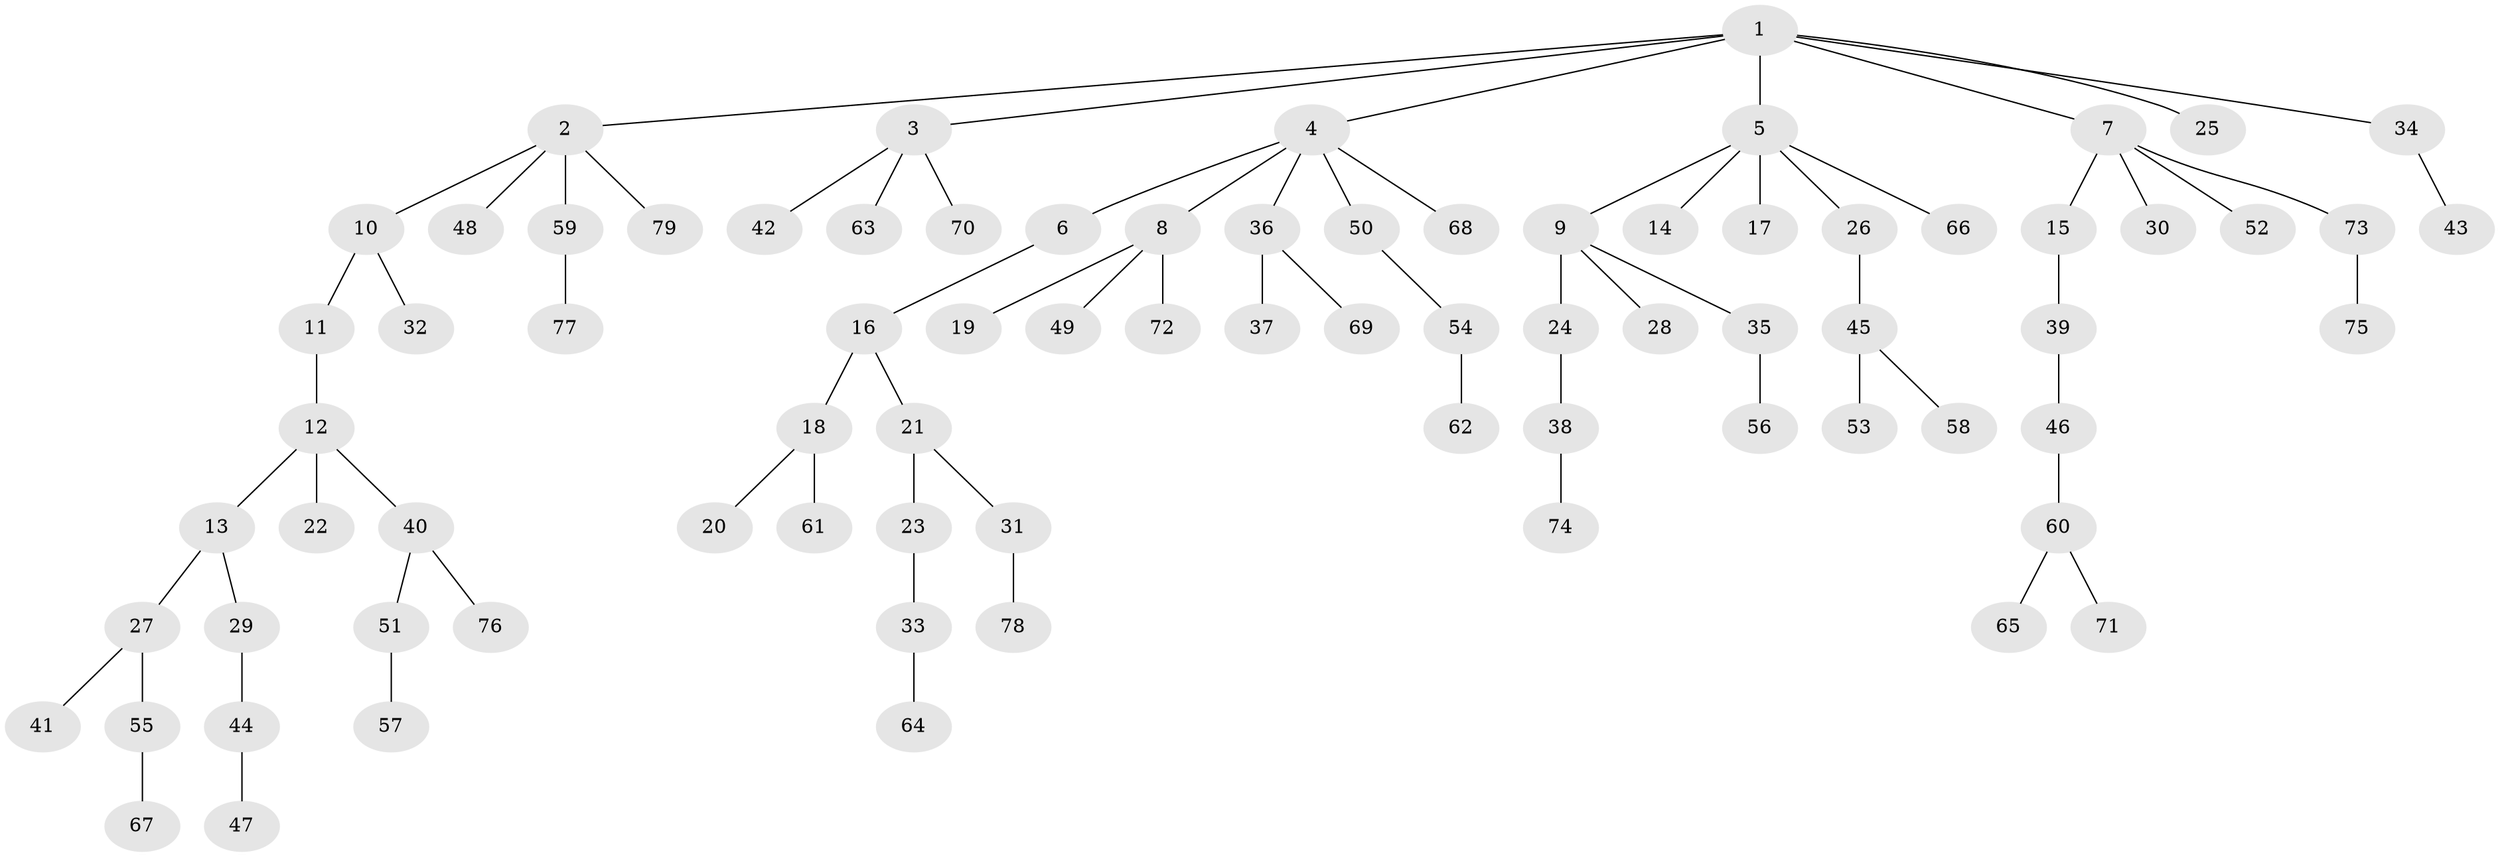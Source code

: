 // coarse degree distribution, {6: 0.017857142857142856, 4: 0.03571428571428571, 3: 0.16071428571428573, 5: 0.03571428571428571, 2: 0.30357142857142855, 1: 0.44642857142857145}
// Generated by graph-tools (version 1.1) at 2025/51/03/04/25 22:51:31]
// undirected, 79 vertices, 78 edges
graph export_dot {
  node [color=gray90,style=filled];
  1;
  2;
  3;
  4;
  5;
  6;
  7;
  8;
  9;
  10;
  11;
  12;
  13;
  14;
  15;
  16;
  17;
  18;
  19;
  20;
  21;
  22;
  23;
  24;
  25;
  26;
  27;
  28;
  29;
  30;
  31;
  32;
  33;
  34;
  35;
  36;
  37;
  38;
  39;
  40;
  41;
  42;
  43;
  44;
  45;
  46;
  47;
  48;
  49;
  50;
  51;
  52;
  53;
  54;
  55;
  56;
  57;
  58;
  59;
  60;
  61;
  62;
  63;
  64;
  65;
  66;
  67;
  68;
  69;
  70;
  71;
  72;
  73;
  74;
  75;
  76;
  77;
  78;
  79;
  1 -- 2;
  1 -- 3;
  1 -- 4;
  1 -- 5;
  1 -- 7;
  1 -- 25;
  1 -- 34;
  2 -- 10;
  2 -- 48;
  2 -- 59;
  2 -- 79;
  3 -- 42;
  3 -- 63;
  3 -- 70;
  4 -- 6;
  4 -- 8;
  4 -- 36;
  4 -- 50;
  4 -- 68;
  5 -- 9;
  5 -- 14;
  5 -- 17;
  5 -- 26;
  5 -- 66;
  6 -- 16;
  7 -- 15;
  7 -- 30;
  7 -- 52;
  7 -- 73;
  8 -- 19;
  8 -- 49;
  8 -- 72;
  9 -- 24;
  9 -- 28;
  9 -- 35;
  10 -- 11;
  10 -- 32;
  11 -- 12;
  12 -- 13;
  12 -- 22;
  12 -- 40;
  13 -- 27;
  13 -- 29;
  15 -- 39;
  16 -- 18;
  16 -- 21;
  18 -- 20;
  18 -- 61;
  21 -- 23;
  21 -- 31;
  23 -- 33;
  24 -- 38;
  26 -- 45;
  27 -- 41;
  27 -- 55;
  29 -- 44;
  31 -- 78;
  33 -- 64;
  34 -- 43;
  35 -- 56;
  36 -- 37;
  36 -- 69;
  38 -- 74;
  39 -- 46;
  40 -- 51;
  40 -- 76;
  44 -- 47;
  45 -- 53;
  45 -- 58;
  46 -- 60;
  50 -- 54;
  51 -- 57;
  54 -- 62;
  55 -- 67;
  59 -- 77;
  60 -- 65;
  60 -- 71;
  73 -- 75;
}
